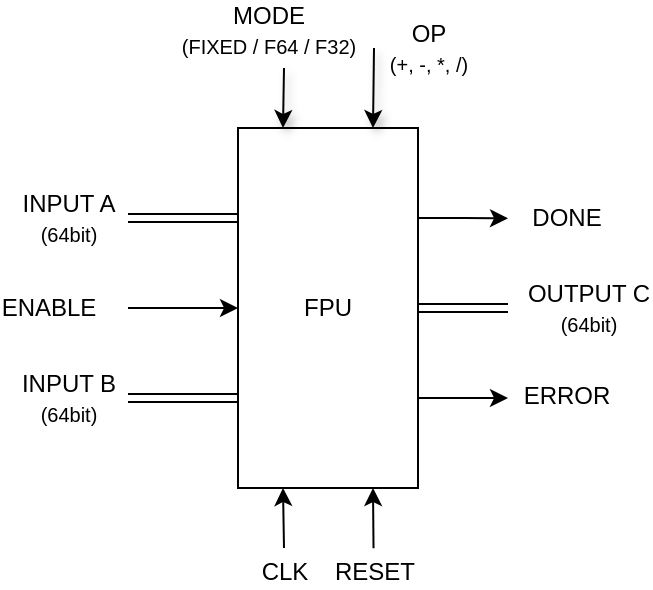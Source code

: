 <mxfile version="12.3.2" type="device" pages="1"><diagram id="CZWunDZZ2fCsNoqhneB7" name="Page-1"><mxGraphModel dx="785" dy="583" grid="1" gridSize="10" guides="1" tooltips="1" connect="1" arrows="1" fold="1" page="1" pageScale="1" pageWidth="850" pageHeight="1100" math="0" shadow="0"><root><mxCell id="0"/><mxCell id="1" parent="0"/><mxCell id="IMcmd6-Oi-ds2E-nAJQm-15" style="edgeStyle=orthogonalEdgeStyle;rounded=0;orthogonalLoop=1;jettySize=auto;html=1;exitX=1;exitY=0.25;exitDx=0;exitDy=0;shadow=0;" parent="1" source="IMcmd6-Oi-ds2E-nAJQm-1" edge="1"><mxGeometry relative="1" as="geometry"><mxPoint x="560" y="305.143" as="targetPoint"/></mxGeometry></mxCell><mxCell id="IMcmd6-Oi-ds2E-nAJQm-16" value="DONE" style="text;html=1;align=center;verticalAlign=middle;resizable=0;points=[];;labelBackgroundColor=#ffffff;" parent="IMcmd6-Oi-ds2E-nAJQm-15" vertex="1" connectable="0"><mxGeometry x="0.248" y="1" relative="1" as="geometry"><mxPoint x="46" as="offset"/></mxGeometry></mxCell><mxCell id="mCkV2wfd8kwOYKV7BDDN-1" style="edgeStyle=orthogonalEdgeStyle;rounded=0;orthogonalLoop=1;jettySize=auto;html=1;exitX=0;exitY=0.5;exitDx=0;exitDy=0;startArrow=classic;startFill=1;endArrow=none;endFill=0;" edge="1" parent="1" source="IMcmd6-Oi-ds2E-nAJQm-1"><mxGeometry relative="1" as="geometry"><mxPoint x="370" y="350" as="targetPoint"/></mxGeometry></mxCell><mxCell id="mCkV2wfd8kwOYKV7BDDN-2" value="ENABLE" style="text;html=1;align=center;verticalAlign=middle;resizable=0;points=[];;labelBackgroundColor=#ffffff;" vertex="1" connectable="0" parent="mCkV2wfd8kwOYKV7BDDN-1"><mxGeometry x="0.786" relative="1" as="geometry"><mxPoint x="-46" as="offset"/></mxGeometry></mxCell><mxCell id="mCkV2wfd8kwOYKV7BDDN-3" style="edgeStyle=orthogonalEdgeStyle;rounded=0;orthogonalLoop=1;jettySize=auto;html=1;exitX=0.75;exitY=1;exitDx=0;exitDy=0;startArrow=classic;startFill=1;endArrow=none;endFill=0;" edge="1" parent="1" source="IMcmd6-Oi-ds2E-nAJQm-1"><mxGeometry relative="1" as="geometry"><mxPoint x="492.759" y="470.103" as="targetPoint"/></mxGeometry></mxCell><mxCell id="mCkV2wfd8kwOYKV7BDDN-4" value="RESET" style="text;html=1;align=center;verticalAlign=middle;resizable=0;points=[];;labelBackgroundColor=#ffffff;" vertex="1" connectable="0" parent="mCkV2wfd8kwOYKV7BDDN-3"><mxGeometry x="0.762" y="1" relative="1" as="geometry"><mxPoint x="-0.5" y="15.5" as="offset"/></mxGeometry></mxCell><mxCell id="IMcmd6-Oi-ds2E-nAJQm-1" value="FPU" style="rounded=0;whiteSpace=wrap;html=1;" parent="1" vertex="1"><mxGeometry x="425" y="260" width="90" height="180" as="geometry"/></mxCell><mxCell id="IMcmd6-Oi-ds2E-nAJQm-2" value="" style="endArrow=classic;html=1;entryX=0.25;entryY=0;entryDx=0;entryDy=0;shadow=1;" parent="1" target="IMcmd6-Oi-ds2E-nAJQm-1" edge="1"><mxGeometry width="50" height="50" relative="1" as="geometry"><mxPoint x="448" y="230" as="sourcePoint"/><mxPoint x="480" y="460" as="targetPoint"/></mxGeometry></mxCell><mxCell id="IMcmd6-Oi-ds2E-nAJQm-3" value="&lt;font&gt;&lt;font style=&quot;font-size: 12px&quot;&gt;MODE&lt;/font&gt;&lt;br&gt;&lt;span style=&quot;font-size: 10px&quot;&gt;(FIXED / F64 / F32)&lt;/span&gt;&lt;/font&gt;" style="text;html=1;align=center;verticalAlign=middle;resizable=0;points=[];;labelBackgroundColor=#ffffff;" parent="IMcmd6-Oi-ds2E-nAJQm-2" vertex="1" connectable="0"><mxGeometry x="-0.412" y="-1" relative="1" as="geometry"><mxPoint x="-7" y="-28.5" as="offset"/></mxGeometry></mxCell><mxCell id="IMcmd6-Oi-ds2E-nAJQm-4" value="" style="shape=link;html=1;entryX=0;entryY=0.25;entryDx=0;entryDy=0;" parent="1" target="IMcmd6-Oi-ds2E-nAJQm-1" edge="1"><mxGeometry width="50" height="50" relative="1" as="geometry"><mxPoint x="370" y="305" as="sourcePoint"/><mxPoint x="360" y="460" as="targetPoint"/></mxGeometry></mxCell><mxCell id="IMcmd6-Oi-ds2E-nAJQm-5" value="INPUT A&lt;br style=&quot;font-size: 10px&quot;&gt;&lt;font size=&quot;1&quot;&gt;(64bit)&lt;/font&gt;" style="text;html=1;align=center;verticalAlign=middle;resizable=0;points=[];;labelBackgroundColor=#ffffff;" parent="IMcmd6-Oi-ds2E-nAJQm-4" vertex="1" connectable="0"><mxGeometry x="-0.28" y="-4" relative="1" as="geometry"><mxPoint x="-50" y="-4" as="offset"/></mxGeometry></mxCell><mxCell id="IMcmd6-Oi-ds2E-nAJQm-6" value="" style="endArrow=classic;html=1;entryX=0.75;entryY=0;entryDx=0;entryDy=0;shadow=1;" parent="1" target="IMcmd6-Oi-ds2E-nAJQm-1" edge="1"><mxGeometry width="50" height="50" relative="1" as="geometry"><mxPoint x="493" y="220" as="sourcePoint"/><mxPoint x="360" y="460" as="targetPoint"/></mxGeometry></mxCell><mxCell id="IMcmd6-Oi-ds2E-nAJQm-7" value="OP&lt;br style=&quot;font-size: 10px&quot;&gt;&lt;font size=&quot;1&quot;&gt;(+, -, *, /)&lt;/font&gt;" style="text;html=1;align=center;verticalAlign=middle;resizable=0;points=[];;labelBackgroundColor=#ffffff;" parent="IMcmd6-Oi-ds2E-nAJQm-6" vertex="1" connectable="0"><mxGeometry x="-0.491" y="-2" relative="1" as="geometry"><mxPoint x="29" y="-10.206" as="offset"/></mxGeometry></mxCell><mxCell id="IMcmd6-Oi-ds2E-nAJQm-8" value="" style="endArrow=classic;html=1;shadow=0;entryX=0.25;entryY=1;entryDx=0;entryDy=0;" parent="1" target="IMcmd6-Oi-ds2E-nAJQm-1" edge="1"><mxGeometry width="50" height="50" relative="1" as="geometry"><mxPoint x="448" y="470" as="sourcePoint"/><mxPoint x="360" y="460" as="targetPoint"/></mxGeometry></mxCell><mxCell id="IMcmd6-Oi-ds2E-nAJQm-9" value="CLK" style="text;html=1;align=center;verticalAlign=middle;resizable=0;points=[];;labelBackgroundColor=#ffffff;" parent="IMcmd6-Oi-ds2E-nAJQm-8" vertex="1" connectable="0"><mxGeometry x="-0.493" relative="1" as="geometry"><mxPoint y="19.544" as="offset"/></mxGeometry></mxCell><mxCell id="IMcmd6-Oi-ds2E-nAJQm-11" value="" style="shape=link;html=1;exitX=1;exitY=0.5;exitDx=0;exitDy=0;" parent="1" source="IMcmd6-Oi-ds2E-nAJQm-1" edge="1"><mxGeometry width="50" height="50" relative="1" as="geometry"><mxPoint x="530" y="350" as="sourcePoint"/><mxPoint x="560" y="350" as="targetPoint"/></mxGeometry></mxCell><mxCell id="IMcmd6-Oi-ds2E-nAJQm-12" value="OUTPUT C&lt;br style=&quot;font-size: 10px&quot;&gt;&lt;font size=&quot;1&quot;&gt;(64bit)&lt;/font&gt;" style="text;html=1;align=center;verticalAlign=middle;resizable=0;points=[];;labelBackgroundColor=#ffffff;" parent="IMcmd6-Oi-ds2E-nAJQm-11" vertex="1" connectable="0"><mxGeometry x="-0.28" y="-4" relative="1" as="geometry"><mxPoint x="69.143" y="-4" as="offset"/></mxGeometry></mxCell><mxCell id="IMcmd6-Oi-ds2E-nAJQm-13" value="" style="endArrow=classic;html=1;shadow=0;exitX=1;exitY=0.75;exitDx=0;exitDy=0;" parent="1" source="IMcmd6-Oi-ds2E-nAJQm-1" edge="1"><mxGeometry width="50" height="50" relative="1" as="geometry"><mxPoint x="310" y="570" as="sourcePoint"/><mxPoint x="560" y="395" as="targetPoint"/></mxGeometry></mxCell><mxCell id="IMcmd6-Oi-ds2E-nAJQm-14" value="ERROR" style="text;html=1;align=center;verticalAlign=middle;resizable=0;points=[];;labelBackgroundColor=#ffffff;" parent="IMcmd6-Oi-ds2E-nAJQm-13" vertex="1" connectable="0"><mxGeometry x="0.429" y="-2" relative="1" as="geometry"><mxPoint x="42.143" y="-3" as="offset"/></mxGeometry></mxCell><mxCell id="IMcmd6-Oi-ds2E-nAJQm-17" value="" style="shape=link;html=1;entryX=0;entryY=0.75;entryDx=0;entryDy=0;" parent="1" target="IMcmd6-Oi-ds2E-nAJQm-1" edge="1"><mxGeometry width="50" height="50" relative="1" as="geometry"><mxPoint x="370" y="395" as="sourcePoint"/><mxPoint x="425" y="390" as="targetPoint"/></mxGeometry></mxCell><mxCell id="IMcmd6-Oi-ds2E-nAJQm-18" value="INPUT B&lt;br style=&quot;font-size: 10px&quot;&gt;&lt;font size=&quot;1&quot;&gt;(64bit)&lt;/font&gt;" style="text;html=1;align=center;verticalAlign=middle;resizable=0;points=[];;labelBackgroundColor=#ffffff;" parent="IMcmd6-Oi-ds2E-nAJQm-17" vertex="1" connectable="0"><mxGeometry x="-0.28" y="-4" relative="1" as="geometry"><mxPoint x="-50" y="-4" as="offset"/></mxGeometry></mxCell></root></mxGraphModel></diagram></mxfile>